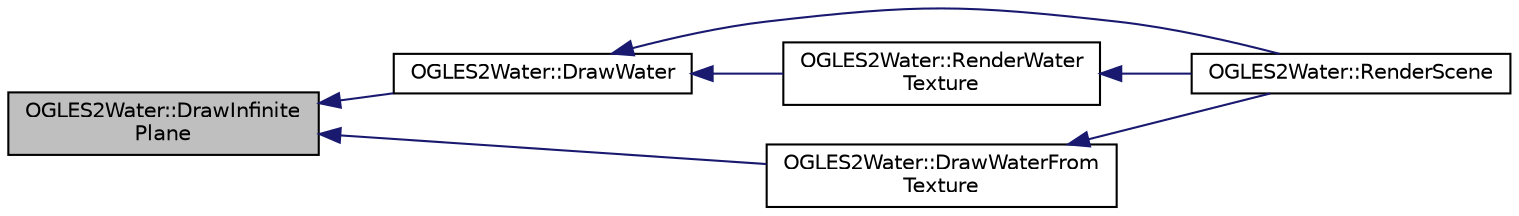 digraph "OGLES2Water::DrawInfinitePlane"
{
  edge [fontname="Helvetica",fontsize="10",labelfontname="Helvetica",labelfontsize="10"];
  node [fontname="Helvetica",fontsize="10",shape=record];
  rankdir="LR";
  Node1 [label="OGLES2Water::DrawInfinite\lPlane",height=0.2,width=0.4,color="black", fillcolor="grey75", style="filled", fontcolor="black"];
  Node1 -> Node2 [dir="back",color="midnightblue",fontsize="10",style="solid"];
  Node2 [label="OGLES2Water::DrawWater",height=0.2,width=0.4,color="black", fillcolor="white", style="filled",URL="$class_o_g_l_e_s2_water.html#a8aac4c6a04e6571be5af767c00f403e2"];
  Node2 -> Node3 [dir="back",color="midnightblue",fontsize="10",style="solid"];
  Node3 [label="OGLES2Water::RenderScene",height=0.2,width=0.4,color="black", fillcolor="white", style="filled",URL="$class_o_g_l_e_s2_water.html#a43aedbce04a12af28c9dce20c4acfe40"];
  Node2 -> Node4 [dir="back",color="midnightblue",fontsize="10",style="solid"];
  Node4 [label="OGLES2Water::RenderWater\lTexture",height=0.2,width=0.4,color="black", fillcolor="white", style="filled",URL="$class_o_g_l_e_s2_water.html#aac2a076786e867e30278e5854afeaa23"];
  Node4 -> Node3 [dir="back",color="midnightblue",fontsize="10",style="solid"];
  Node1 -> Node5 [dir="back",color="midnightblue",fontsize="10",style="solid"];
  Node5 [label="OGLES2Water::DrawWaterFrom\lTexture",height=0.2,width=0.4,color="black", fillcolor="white", style="filled",URL="$class_o_g_l_e_s2_water.html#a1a297ed4878e31ab9af9c076a3898660"];
  Node5 -> Node3 [dir="back",color="midnightblue",fontsize="10",style="solid"];
}
